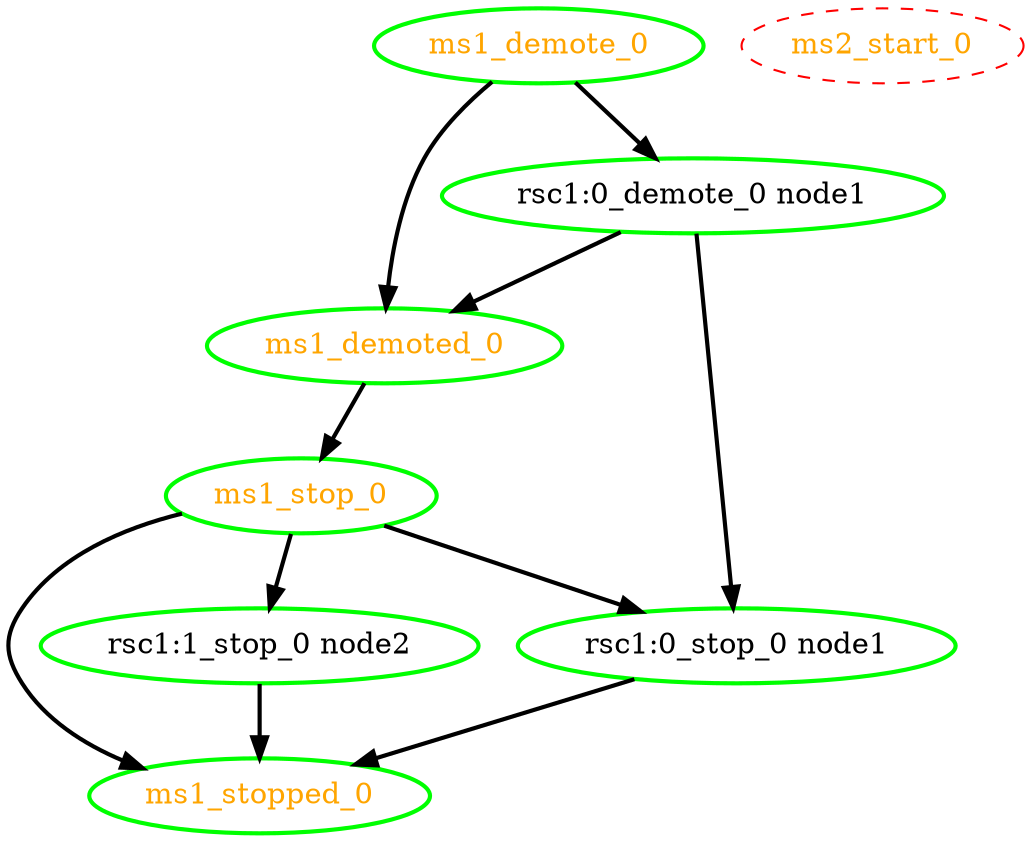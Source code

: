 digraph "g" {
"ms1_demote_0" -> "ms1_demoted_0" [ style = bold]
"ms1_demote_0" -> "rsc1:0_demote_0 node1" [ style = bold]
"ms1_demote_0" [ style=bold color="green" fontcolor="orange"]
"ms1_demoted_0" -> "ms1_stop_0" [ style = bold]
"ms1_demoted_0" [ style=bold color="green" fontcolor="orange"]
"ms1_stop_0" -> "ms1_stopped_0" [ style = bold]
"ms1_stop_0" -> "rsc1:0_stop_0 node1" [ style = bold]
"ms1_stop_0" -> "rsc1:1_stop_0 node2" [ style = bold]
"ms1_stop_0" [ style=bold color="green" fontcolor="orange"]
"ms1_stopped_0" [ style=bold color="green" fontcolor="orange"]
"ms2_start_0" [ style=dashed color="red" fontcolor="orange"]
"rsc1:0_demote_0 node1" -> "ms1_demoted_0" [ style = bold]
"rsc1:0_demote_0 node1" -> "rsc1:0_stop_0 node1" [ style = bold]
"rsc1:0_demote_0 node1" [ style=bold color="green" fontcolor="black"]
"rsc1:0_stop_0 node1" -> "ms1_stopped_0" [ style = bold]
"rsc1:0_stop_0 node1" [ style=bold color="green" fontcolor="black"]
"rsc1:1_stop_0 node2" -> "ms1_stopped_0" [ style = bold]
"rsc1:1_stop_0 node2" [ style=bold color="green" fontcolor="black"]
}
